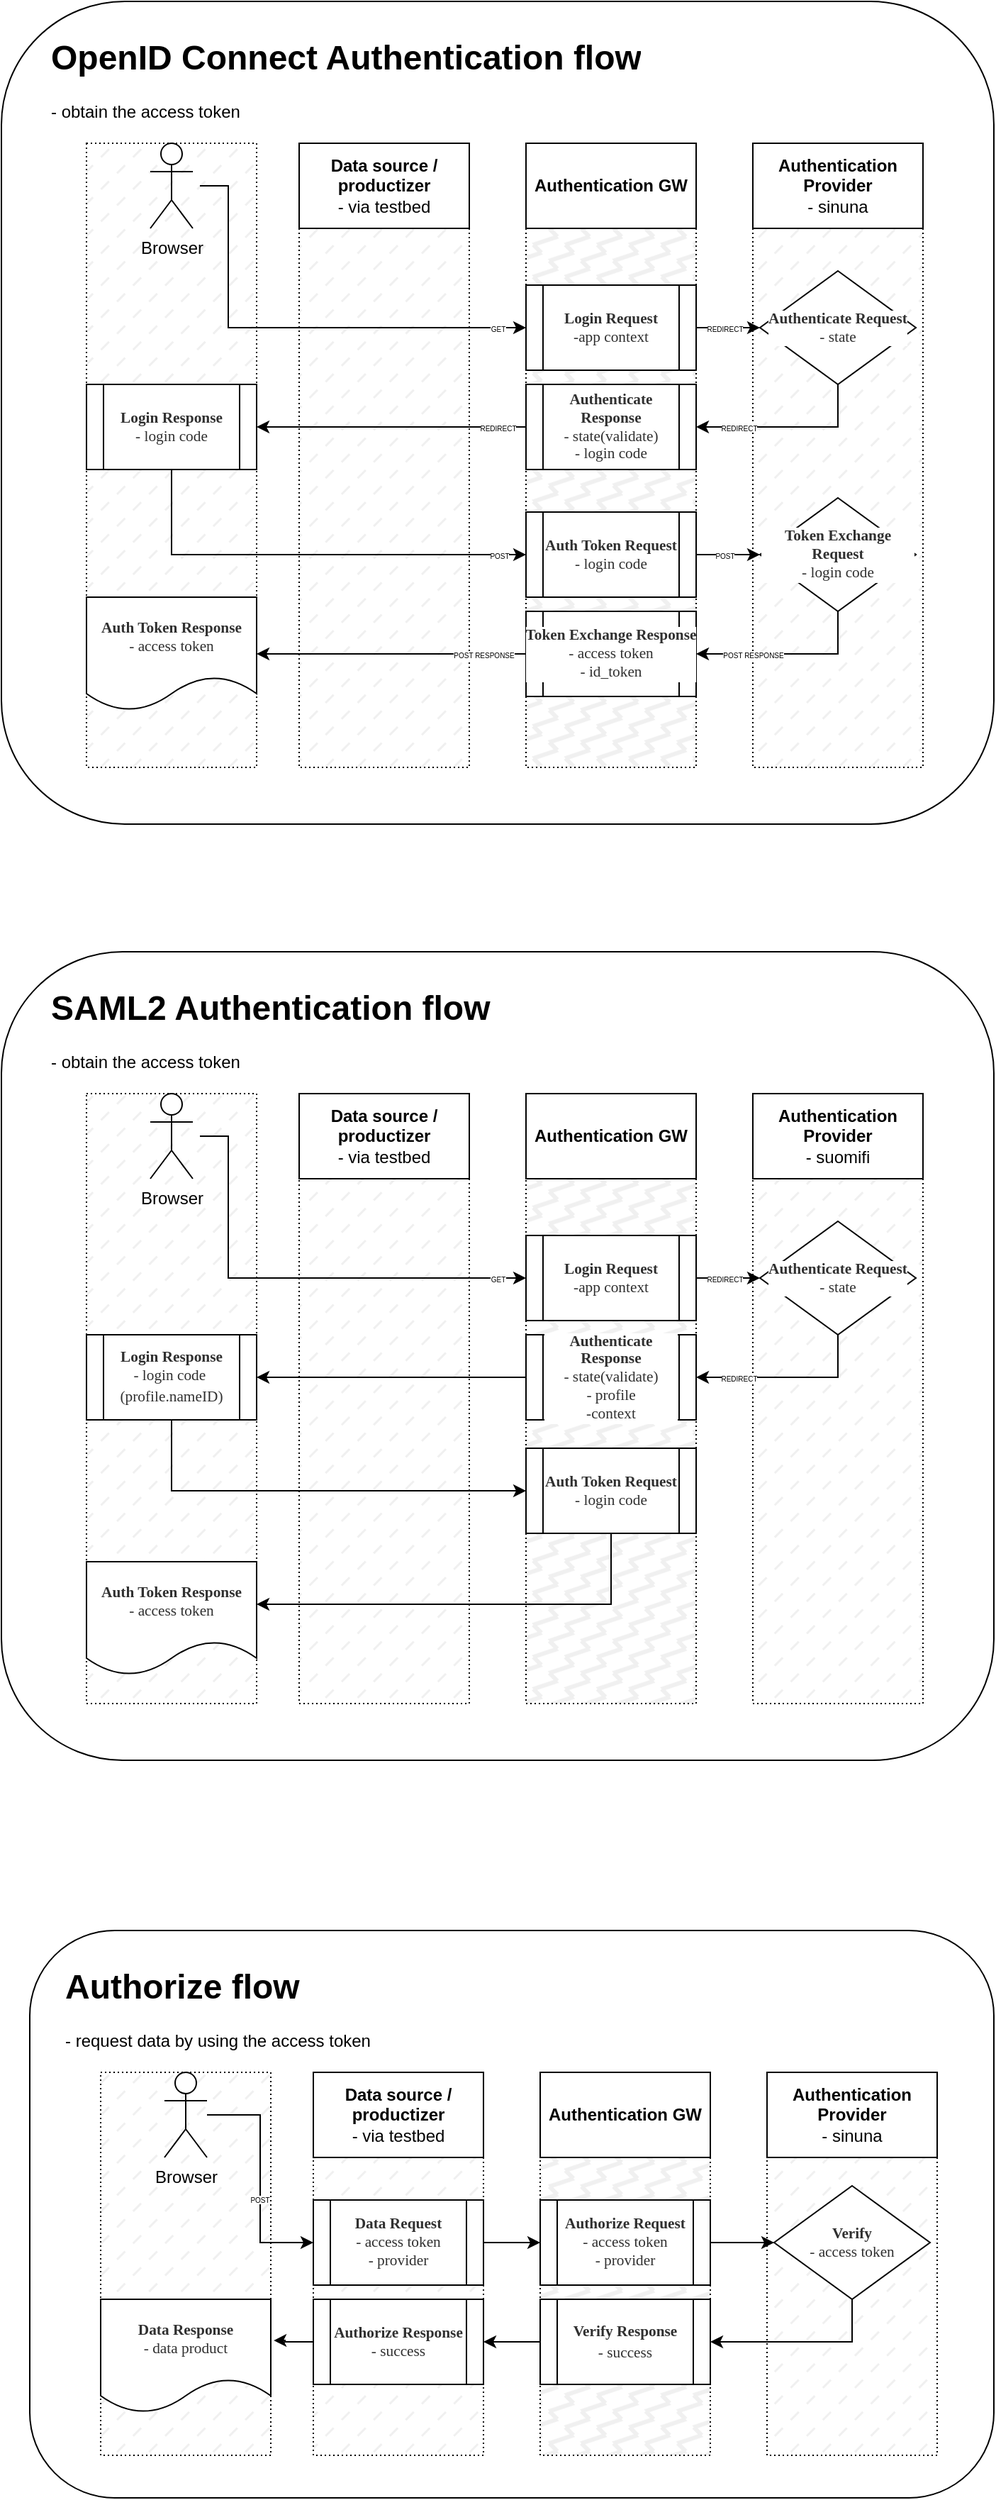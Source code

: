 <mxfile version="20.3.0" type="device"><diagram id="6r0nGlNl4cdeKzcDeS_B" name="Page-1"><mxGraphModel dx="1296" dy="1206" grid="1" gridSize="10" guides="1" tooltips="1" connect="1" arrows="1" fold="1" page="1" pageScale="1" pageWidth="850" pageHeight="1100" math="0" shadow="0"><root><mxCell id="0"/><mxCell id="1" parent="0"/><mxCell id="x8h_ygby22jTJAW10OT5-73" value="" style="rounded=1;whiteSpace=wrap;html=1;fillStyle=solid;strokeWidth=1;fillColor=#FFFFFF;" parent="1" vertex="1"><mxGeometry x="70" y="1380" width="680" height="400" as="geometry"/></mxCell><mxCell id="x8h_ygby22jTJAW10OT5-72" value="" style="rounded=1;whiteSpace=wrap;html=1;fillStyle=solid;strokeWidth=1;fillColor=#FFFFFF;" parent="1" vertex="1"><mxGeometry x="50" y="20" width="700" height="580" as="geometry"/></mxCell><mxCell id="x8h_ygby22jTJAW10OT5-33" value="" style="rounded=0;whiteSpace=wrap;html=1;fillColor=#F0F0F0;dashed=1;strokeWidth=1;dashPattern=1 2;fillStyle=dashed;" parent="1" vertex="1"><mxGeometry x="110" y="120" width="120" height="440" as="geometry"/></mxCell><mxCell id="x8h_ygby22jTJAW10OT5-30" value="" style="rounded=0;whiteSpace=wrap;html=1;fillColor=#F0F0F0;dashed=1;strokeWidth=1;dashPattern=1 2;fillStyle=dashed;" parent="1" vertex="1"><mxGeometry x="260" y="120" width="120" height="440" as="geometry"/></mxCell><mxCell id="x8h_ygby22jTJAW10OT5-31" value="" style="rounded=0;whiteSpace=wrap;html=1;fillColor=#F0F0F0;dashed=1;strokeWidth=1;dashPattern=1 2;fillStyle=zigzag-line;" parent="1" vertex="1"><mxGeometry x="420" y="120" width="120" height="440" as="geometry"/></mxCell><mxCell id="x8h_ygby22jTJAW10OT5-32" value="" style="rounded=0;whiteSpace=wrap;html=1;fillColor=#F0F0F0;dashed=1;strokeWidth=1;dashPattern=1 2;fillStyle=dashed;" parent="1" vertex="1"><mxGeometry x="580" y="120" width="120" height="440" as="geometry"/></mxCell><mxCell id="x8h_ygby22jTJAW10OT5-14" style="edgeStyle=orthogonalEdgeStyle;rounded=0;orthogonalLoop=1;jettySize=auto;html=1;entryX=0;entryY=0.5;entryDx=0;entryDy=0;" parent="1" target="x8h_ygby22jTJAW10OT5-6" edge="1"><mxGeometry relative="1" as="geometry"><mxPoint x="190" y="150" as="sourcePoint"/><Array as="points"><mxPoint x="210" y="150"/><mxPoint x="210" y="250"/></Array></mxGeometry></mxCell><mxCell id="ceesQ_jnTvSEdEqdkGkE-1" value="&lt;font style=&quot;font-size: 5px;&quot;&gt;GET&lt;/font&gt;" style="edgeLabel;html=1;align=center;verticalAlign=middle;resizable=0;points=[];fontSize=5;" parent="x8h_ygby22jTJAW10OT5-14" vertex="1" connectable="0"><mxGeometry x="0.278" y="1" relative="1" as="geometry"><mxPoint x="99" y="1" as="offset"/></mxGeometry></mxCell><mxCell id="x8h_ygby22jTJAW10OT5-1" value="Browser" style="shape=umlActor;verticalLabelPosition=bottom;verticalAlign=top;html=1;outlineConnect=0;" parent="1" vertex="1"><mxGeometry x="155" y="120" width="30" height="60" as="geometry"/></mxCell><mxCell id="x8h_ygby22jTJAW10OT5-2" value="&lt;b&gt;Data source / productizer&lt;/b&gt;&lt;br&gt;- via testbed" style="rounded=0;whiteSpace=wrap;html=1;" parent="1" vertex="1"><mxGeometry x="260" y="120" width="120" height="60" as="geometry"/></mxCell><mxCell id="x8h_ygby22jTJAW10OT5-4" value="&lt;b&gt;Authentication GW&lt;/b&gt;" style="rounded=0;whiteSpace=wrap;html=1;" parent="1" vertex="1"><mxGeometry x="420" y="120" width="120" height="60" as="geometry"/></mxCell><mxCell id="x8h_ygby22jTJAW10OT5-5" value="&lt;b&gt;Authentication Provider&lt;/b&gt;&lt;br&gt;- sinuna" style="rounded=0;whiteSpace=wrap;html=1;" parent="1" vertex="1"><mxGeometry x="580" y="120" width="120" height="60" as="geometry"/></mxCell><mxCell id="x8h_ygby22jTJAW10OT5-15" style="edgeStyle=orthogonalEdgeStyle;rounded=0;orthogonalLoop=1;jettySize=auto;html=1;entryX=0;entryY=0.5;entryDx=0;entryDy=0;" parent="1" source="x8h_ygby22jTJAW10OT5-6" target="x8h_ygby22jTJAW10OT5-7" edge="1"><mxGeometry relative="1" as="geometry"/></mxCell><mxCell id="ceesQ_jnTvSEdEqdkGkE-2" value="REDIRECT" style="edgeLabel;html=1;align=center;verticalAlign=middle;resizable=0;points=[];fontSize=5;" parent="x8h_ygby22jTJAW10OT5-15" vertex="1" connectable="0"><mxGeometry x="-0.254" y="-1" relative="1" as="geometry"><mxPoint x="3" y="-1" as="offset"/></mxGeometry></mxCell><mxCell id="x8h_ygby22jTJAW10OT5-6" value="&lt;p style=&quot;margin: 0px; padding: 0px; user-select: text; -webkit-user-drag: none; -webkit-tap-highlight-color: transparent; color: rgb(48, 48, 48); font-family: Calibri; font-size: 10.667px; background-color: rgb(255, 255, 255);&quot;&gt;&lt;strong style=&quot;margin: 0px; padding: 0px; user-select: text; -webkit-user-drag: none; -webkit-tap-highlight-color: transparent; font-size: 8pt;&quot; data-colorparams=&quot;#feffff_null_null&quot;&gt;Login Request&lt;/strong&gt;&lt;/p&gt;&lt;p style=&quot;margin: 0px; padding: 0px; user-select: text; -webkit-user-drag: none; -webkit-tap-highlight-color: transparent; color: rgb(48, 48, 48); font-family: Calibri; font-size: 10.667px; background-color: rgb(255, 255, 255);&quot;&gt;&lt;span style=&quot;margin: 0px; padding: 0px; user-select: text; -webkit-user-drag: none; -webkit-tap-highlight-color: transparent; font-size: 8pt;&quot; data-colorparams=&quot;#feffff_null_null&quot;&gt;-app context&lt;/span&gt;&lt;/p&gt;" style="shape=process;whiteSpace=wrap;html=1;backgroundOutline=1;" parent="1" vertex="1"><mxGeometry x="420" y="220" width="120" height="60" as="geometry"/></mxCell><mxCell id="x8h_ygby22jTJAW10OT5-17" style="edgeStyle=orthogonalEdgeStyle;rounded=0;orthogonalLoop=1;jettySize=auto;html=1;entryX=1;entryY=0.5;entryDx=0;entryDy=0;exitX=0.5;exitY=1;exitDx=0;exitDy=0;" parent="1" source="x8h_ygby22jTJAW10OT5-7" target="x8h_ygby22jTJAW10OT5-8" edge="1"><mxGeometry relative="1" as="geometry"><Array as="points"><mxPoint x="640" y="320"/></Array></mxGeometry></mxCell><mxCell id="ceesQ_jnTvSEdEqdkGkE-6" value="REDIRECT" style="edgeLabel;html=1;align=center;verticalAlign=middle;resizable=0;points=[];fontSize=5;" parent="x8h_ygby22jTJAW10OT5-17" vertex="1" connectable="0"><mxGeometry x="0.66" relative="1" as="geometry"><mxPoint x="8" as="offset"/></mxGeometry></mxCell><mxCell id="x8h_ygby22jTJAW10OT5-7" value="&lt;p style=&quot;margin: 0px; padding: 0px; user-select: text; -webkit-user-drag: none; -webkit-tap-highlight-color: transparent; color: rgb(48, 48, 48); font-family: Calibri; font-size: 10.667px; background-color: rgb(255, 255, 255);&quot;&gt;&lt;strong style=&quot;margin: 0px; padding: 0px; user-select: text; -webkit-user-drag: none; -webkit-tap-highlight-color: transparent; font-size: 8pt;&quot; data-colorparams=&quot;#feffff_null_null&quot;&gt;Authenticate Request&lt;/strong&gt;&lt;/p&gt;&lt;p style=&quot;margin: 0px; padding: 0px; user-select: text; -webkit-user-drag: none; -webkit-tap-highlight-color: transparent; color: rgb(48, 48, 48); font-family: Calibri; font-size: 10.667px; background-color: rgb(255, 255, 255);&quot;&gt;&lt;span style=&quot;margin: 0px; padding: 0px; user-select: text; -webkit-user-drag: none; -webkit-tap-highlight-color: transparent; font-size: 8pt;&quot; data-colorparams=&quot;#feffff_null_null&quot;&gt;- state&lt;/span&gt;&lt;/p&gt;" style="rhombus;whiteSpace=wrap;html=1;" parent="1" vertex="1"><mxGeometry x="585" y="210" width="110" height="80" as="geometry"/></mxCell><mxCell id="x8h_ygby22jTJAW10OT5-18" style="edgeStyle=orthogonalEdgeStyle;rounded=0;orthogonalLoop=1;jettySize=auto;html=1;entryX=1;entryY=0.5;entryDx=0;entryDy=0;" parent="1" source="x8h_ygby22jTJAW10OT5-8" target="x8h_ygby22jTJAW10OT5-9" edge="1"><mxGeometry relative="1" as="geometry"/></mxCell><mxCell id="ceesQ_jnTvSEdEqdkGkE-7" value="REDIRECT" style="edgeLabel;html=1;align=center;verticalAlign=middle;resizable=0;points=[];fontSize=5;" parent="x8h_ygby22jTJAW10OT5-18" vertex="1" connectable="0"><mxGeometry x="0.158" y="-1" relative="1" as="geometry"><mxPoint x="90" y="1" as="offset"/></mxGeometry></mxCell><mxCell id="x8h_ygby22jTJAW10OT5-8" value="&lt;p style=&quot;margin: 0px; padding: 0px; user-select: text; -webkit-user-drag: none; -webkit-tap-highlight-color: transparent; color: rgb(48, 48, 48); font-family: Calibri; font-size: 10.667px; background-color: rgb(255, 255, 255);&quot;&gt;&lt;strong style=&quot;margin: 0px; padding: 0px; user-select: text; -webkit-user-drag: none; -webkit-tap-highlight-color: transparent; font-size: 8pt;&quot; data-colorparams=&quot;#feffff_null_null&quot;&gt;Authenticate Response&lt;/strong&gt;&lt;/p&gt;&lt;p style=&quot;margin: 0px; padding: 0px; user-select: text; -webkit-user-drag: none; -webkit-tap-highlight-color: transparent; color: rgb(48, 48, 48); font-family: Calibri; font-size: 10.667px; background-color: rgb(255, 255, 255);&quot;&gt;&lt;span style=&quot;margin: 0px; padding: 0px; user-select: text; -webkit-user-drag: none; -webkit-tap-highlight-color: transparent; font-size: 8pt;&quot; data-colorparams=&quot;#feffff_null_null&quot;&gt;- state(validate)&lt;/span&gt;&lt;/p&gt;&lt;p style=&quot;margin: 0px; padding: 0px; user-select: text; -webkit-user-drag: none; -webkit-tap-highlight-color: transparent; color: rgb(48, 48, 48); font-family: Calibri; font-size: 10.667px; background-color: rgb(255, 255, 255);&quot;&gt;&lt;span style=&quot;margin: 0px; padding: 0px; user-select: text; -webkit-user-drag: none; -webkit-tap-highlight-color: transparent; font-size: 8pt;&quot; data-colorparams=&quot;#feffff_null_null&quot;&gt;- login code&lt;/span&gt;&lt;/p&gt;" style="shape=process;whiteSpace=wrap;html=1;backgroundOutline=1;" parent="1" vertex="1"><mxGeometry x="420" y="290" width="120" height="60" as="geometry"/></mxCell><mxCell id="x8h_ygby22jTJAW10OT5-19" style="edgeStyle=orthogonalEdgeStyle;rounded=0;orthogonalLoop=1;jettySize=auto;html=1;entryX=0;entryY=0.5;entryDx=0;entryDy=0;" parent="1" source="x8h_ygby22jTJAW10OT5-9" target="x8h_ygby22jTJAW10OT5-10" edge="1"><mxGeometry relative="1" as="geometry"><Array as="points"><mxPoint x="170" y="410"/></Array></mxGeometry></mxCell><mxCell id="ceesQ_jnTvSEdEqdkGkE-8" value="POST" style="edgeLabel;html=1;align=center;verticalAlign=middle;resizable=0;points=[];fontSize=5;" parent="x8h_ygby22jTJAW10OT5-19" vertex="1" connectable="0"><mxGeometry x="0.261" y="-1" relative="1" as="geometry"><mxPoint x="95" y="-1" as="offset"/></mxGeometry></mxCell><mxCell id="x8h_ygby22jTJAW10OT5-9" value="&lt;p style=&quot;margin: 0px; padding: 0px; user-select: text; -webkit-user-drag: none; -webkit-tap-highlight-color: transparent; color: rgb(48, 48, 48); font-family: Calibri; font-size: 10.667px; background-color: rgb(255, 255, 255);&quot;&gt;&lt;strong style=&quot;margin: 0px; padding: 0px; user-select: text; -webkit-user-drag: none; -webkit-tap-highlight-color: transparent; font-size: 8pt;&quot; data-colorparams=&quot;#feffff_null_null&quot;&gt;Login Response&lt;/strong&gt;&lt;/p&gt;&lt;p style=&quot;margin: 0px; padding: 0px; user-select: text; -webkit-user-drag: none; -webkit-tap-highlight-color: transparent; color: rgb(48, 48, 48); font-family: Calibri; font-size: 10.667px; background-color: rgb(255, 255, 255);&quot;&gt;&lt;span style=&quot;margin: 0px; padding: 0px; user-select: text; -webkit-user-drag: none; -webkit-tap-highlight-color: transparent; font-size: 8pt;&quot; data-colorparams=&quot;#feffff_null_null&quot;&gt;- login code&lt;/span&gt;&lt;/p&gt;" style="shape=process;whiteSpace=wrap;html=1;backgroundOutline=1;" parent="1" vertex="1"><mxGeometry x="110" y="290" width="120" height="60" as="geometry"/></mxCell><mxCell id="x8h_ygby22jTJAW10OT5-20" style="edgeStyle=orthogonalEdgeStyle;rounded=0;orthogonalLoop=1;jettySize=auto;html=1;entryX=0;entryY=0.5;entryDx=0;entryDy=0;" parent="1" source="x8h_ygby22jTJAW10OT5-10" target="x8h_ygby22jTJAW10OT5-11" edge="1"><mxGeometry relative="1" as="geometry"/></mxCell><mxCell id="ceesQ_jnTvSEdEqdkGkE-9" value="POST" style="edgeLabel;html=1;align=center;verticalAlign=middle;resizable=0;points=[];fontSize=5;" parent="x8h_ygby22jTJAW10OT5-20" vertex="1" connectable="0"><mxGeometry x="-0.111" relative="1" as="geometry"><mxPoint as="offset"/></mxGeometry></mxCell><mxCell id="x8h_ygby22jTJAW10OT5-10" value="&lt;p style=&quot;margin: 0px; padding: 0px; user-select: text; -webkit-user-drag: none; -webkit-tap-highlight-color: transparent; color: rgb(48, 48, 48); font-family: Calibri; font-size: 10.667px; background-color: rgb(255, 255, 255);&quot;&gt;&lt;strong style=&quot;margin: 0px; padding: 0px; user-select: text; -webkit-user-drag: none; -webkit-tap-highlight-color: transparent; font-size: 8pt;&quot; data-colorparams=&quot;#feffff_null_null&quot;&gt;Auth Token Request&lt;/strong&gt;&lt;/p&gt;&lt;p style=&quot;margin: 0px; padding: 0px; user-select: text; -webkit-user-drag: none; -webkit-tap-highlight-color: transparent; color: rgb(48, 48, 48); font-family: Calibri; font-size: 10.667px; background-color: rgb(255, 255, 255);&quot;&gt;&lt;span style=&quot;margin: 0px; padding: 0px; user-select: text; -webkit-user-drag: none; -webkit-tap-highlight-color: transparent; font-size: 8pt;&quot; data-colorparams=&quot;#feffff_null_null&quot;&gt;- login code&lt;/span&gt;&lt;/p&gt;" style="shape=process;whiteSpace=wrap;html=1;backgroundOutline=1;" parent="1" vertex="1"><mxGeometry x="420" y="380" width="120" height="60" as="geometry"/></mxCell><mxCell id="x8h_ygby22jTJAW10OT5-21" style="edgeStyle=orthogonalEdgeStyle;rounded=0;orthogonalLoop=1;jettySize=auto;html=1;entryX=1;entryY=0.5;entryDx=0;entryDy=0;" parent="1" source="x8h_ygby22jTJAW10OT5-11" target="x8h_ygby22jTJAW10OT5-12" edge="1"><mxGeometry relative="1" as="geometry"><Array as="points"><mxPoint x="640" y="480"/></Array></mxGeometry></mxCell><mxCell id="ceesQ_jnTvSEdEqdkGkE-10" value="POST RESPONSE" style="edgeLabel;html=1;align=center;verticalAlign=middle;resizable=0;points=[];fontSize=5;" parent="x8h_ygby22jTJAW10OT5-21" vertex="1" connectable="0"><mxGeometry x="0.581" relative="1" as="geometry"><mxPoint x="13" as="offset"/></mxGeometry></mxCell><mxCell id="x8h_ygby22jTJAW10OT5-11" value="&lt;p style=&quot;margin: 0px; padding: 0px; user-select: text; -webkit-user-drag: none; -webkit-tap-highlight-color: transparent; color: rgb(48, 48, 48); font-family: Calibri; font-size: 10.667px; background-color: rgb(255, 255, 255);&quot;&gt;&lt;strong style=&quot;margin: 0px; padding: 0px; user-select: text; -webkit-user-drag: none; -webkit-tap-highlight-color: transparent; font-size: 8pt;&quot; data-colorparams=&quot;#feffff_null_null&quot;&gt;Token Exchange Request&lt;/strong&gt;&lt;/p&gt;&lt;p style=&quot;margin: 0px; padding: 0px; user-select: text; -webkit-user-drag: none; -webkit-tap-highlight-color: transparent; color: rgb(48, 48, 48); font-family: Calibri; font-size: 10.667px; background-color: rgb(255, 255, 255);&quot;&gt;&lt;span style=&quot;margin: 0px; padding: 0px; user-select: text; -webkit-user-drag: none; -webkit-tap-highlight-color: transparent; font-size: 8pt;&quot; data-colorparams=&quot;#feffff_null_null&quot;&gt;- login code&lt;/span&gt;&lt;/p&gt;" style="rhombus;whiteSpace=wrap;html=1;" parent="1" vertex="1"><mxGeometry x="585" y="370" width="110" height="80" as="geometry"/></mxCell><mxCell id="x8h_ygby22jTJAW10OT5-22" style="edgeStyle=orthogonalEdgeStyle;rounded=0;orthogonalLoop=1;jettySize=auto;html=1;entryX=1;entryY=0.5;entryDx=0;entryDy=0;" parent="1" source="x8h_ygby22jTJAW10OT5-12" target="x8h_ygby22jTJAW10OT5-27" edge="1"><mxGeometry relative="1" as="geometry"><mxPoint x="210.0" y="480.0" as="targetPoint"/></mxGeometry></mxCell><mxCell id="ceesQ_jnTvSEdEqdkGkE-11" value="POST RESPONSE" style="edgeLabel;html=1;align=center;verticalAlign=middle;resizable=0;points=[];fontSize=5;" parent="x8h_ygby22jTJAW10OT5-22" vertex="1" connectable="0"><mxGeometry x="-0.274" y="1" relative="1" as="geometry"><mxPoint x="39" y="-1" as="offset"/></mxGeometry></mxCell><mxCell id="x8h_ygby22jTJAW10OT5-12" value="&lt;p style=&quot;margin: 0px; padding: 0px; user-select: text; -webkit-user-drag: none; -webkit-tap-highlight-color: transparent; color: rgb(48, 48, 48); font-family: Calibri; font-size: 10.667px; background-color: rgb(255, 255, 255);&quot;&gt;&lt;strong style=&quot;margin: 0px; padding: 0px; user-select: text; -webkit-user-drag: none; -webkit-tap-highlight-color: transparent; font-size: 8pt;&quot; data-colorparams=&quot;#feffff_null_null&quot;&gt;Token&amp;nbsp;&lt;strong style=&quot;margin: 0px; padding: 0px; user-select: text; -webkit-user-drag: none; -webkit-tap-highlight-color: transparent; font-size: 8pt;&quot; data-colorparams=&quot;#feffff_null_null&quot;&gt;Exchange&lt;/strong&gt;&amp;nbsp;Response&lt;/strong&gt;&lt;/p&gt;&lt;p style=&quot;margin: 0px; padding: 0px; user-select: text; -webkit-user-drag: none; -webkit-tap-highlight-color: transparent; color: rgb(48, 48, 48); font-family: Calibri; font-size: 10.667px; background-color: rgb(255, 255, 255);&quot;&gt;&lt;span style=&quot;margin: 0px; padding: 0px; user-select: text; -webkit-user-drag: none; -webkit-tap-highlight-color: transparent; font-size: 8pt;&quot; data-colorparams=&quot;#feffff_null_null&quot;&gt;- access token&lt;/span&gt;&lt;/p&gt;&lt;p style=&quot;margin: 0px; padding: 0px; user-select: text; -webkit-user-drag: none; -webkit-tap-highlight-color: transparent; color: rgb(48, 48, 48); font-family: Calibri; font-size: 10.667px; background-color: rgb(255, 255, 255);&quot;&gt;&lt;span style=&quot;margin: 0px; padding: 0px; user-select: text; -webkit-user-drag: none; -webkit-tap-highlight-color: transparent; font-size: 8pt;&quot; data-colorparams=&quot;#feffff_null_null&quot;&gt;- id_token&lt;/span&gt;&lt;/p&gt;" style="shape=process;whiteSpace=wrap;html=1;backgroundOutline=1;" parent="1" vertex="1"><mxGeometry x="420" y="450" width="120" height="60" as="geometry"/></mxCell><mxCell id="x8h_ygby22jTJAW10OT5-27" value="&lt;p style=&quot;margin: 0px; padding: 0px; user-select: text; -webkit-user-drag: none; -webkit-tap-highlight-color: transparent; color: rgb(48, 48, 48); font-family: Calibri; font-size: 10.667px; background-color: rgb(255, 255, 255);&quot;&gt;&lt;strong style=&quot;margin: 0px; padding: 0px; user-select: text; -webkit-user-drag: none; -webkit-tap-highlight-color: transparent; font-size: 8pt;&quot; data-colorparams=&quot;#feffff_null_null&quot;&gt;Auth Token Response&lt;/strong&gt;&lt;/p&gt;&lt;p style=&quot;margin: 0px; padding: 0px; user-select: text; -webkit-user-drag: none; -webkit-tap-highlight-color: transparent; color: rgb(48, 48, 48); font-family: Calibri; font-size: 10.667px; background-color: rgb(255, 255, 255);&quot;&gt;&lt;span style=&quot;margin: 0px; padding: 0px; user-select: text; -webkit-user-drag: none; -webkit-tap-highlight-color: transparent; font-size: 8pt;&quot; data-colorparams=&quot;#feffff_null_null&quot;&gt;- access token&lt;/span&gt;&lt;/p&gt;" style="shape=document;whiteSpace=wrap;html=1;boundedLbl=1;" parent="1" vertex="1"><mxGeometry x="110" y="440" width="120" height="80" as="geometry"/></mxCell><mxCell id="x8h_ygby22jTJAW10OT5-28" value="&lt;h1&gt;OpenID Connect Authentication flow&lt;/h1&gt;&lt;p&gt;- obtain the access token&lt;/p&gt;" style="text;html=1;strokeColor=none;fillColor=none;spacing=5;spacingTop=-20;whiteSpace=wrap;overflow=hidden;rounded=0;" parent="1" vertex="1"><mxGeometry x="80" y="40" width="430" height="70" as="geometry"/></mxCell><mxCell id="x8h_ygby22jTJAW10OT5-29" value="&lt;h1&gt;Authorize flow&lt;/h1&gt;&lt;p&gt;- request data by using the access token&lt;/p&gt;" style="text;html=1;strokeColor=none;fillColor=none;spacing=5;spacingTop=-20;whiteSpace=wrap;overflow=hidden;rounded=0;" parent="1" vertex="1"><mxGeometry x="90" y="1400" width="240" height="70" as="geometry"/></mxCell><mxCell id="x8h_ygby22jTJAW10OT5-34" value="" style="rounded=0;whiteSpace=wrap;html=1;fillColor=#F0F0F0;dashed=1;strokeWidth=1;dashPattern=1 2;fillStyle=dashed;" parent="1" vertex="1"><mxGeometry x="120" y="1480" width="120" height="270" as="geometry"/></mxCell><mxCell id="x8h_ygby22jTJAW10OT5-35" value="" style="rounded=0;whiteSpace=wrap;html=1;fillColor=#F0F0F0;dashed=1;strokeWidth=1;dashPattern=1 2;fillStyle=dashed;" parent="1" vertex="1"><mxGeometry x="270" y="1480" width="120" height="270" as="geometry"/></mxCell><mxCell id="x8h_ygby22jTJAW10OT5-36" value="" style="rounded=0;whiteSpace=wrap;html=1;fillColor=#F0F0F0;dashed=1;strokeWidth=1;dashPattern=1 2;fillStyle=zigzag-line;" parent="1" vertex="1"><mxGeometry x="430" y="1480" width="120" height="270" as="geometry"/></mxCell><mxCell id="x8h_ygby22jTJAW10OT5-37" value="" style="rounded=0;whiteSpace=wrap;html=1;fillColor=#F0F0F0;dashed=1;strokeWidth=1;dashPattern=1 2;fillStyle=dashed;" parent="1" vertex="1"><mxGeometry x="590" y="1480" width="120" height="270" as="geometry"/></mxCell><mxCell id="x8h_ygby22jTJAW10OT5-65" style="edgeStyle=orthogonalEdgeStyle;rounded=0;orthogonalLoop=1;jettySize=auto;html=1;entryX=0;entryY=0.5;entryDx=0;entryDy=0;" parent="1" source="x8h_ygby22jTJAW10OT5-39" target="x8h_ygby22jTJAW10OT5-60" edge="1"><mxGeometry relative="1" as="geometry"/></mxCell><mxCell id="ceesQ_jnTvSEdEqdkGkE-12" value="POST" style="edgeLabel;html=1;align=center;verticalAlign=middle;resizable=0;points=[];fontSize=5;" parent="x8h_ygby22jTJAW10OT5-65" vertex="1" connectable="0"><mxGeometry x="0.172" y="-1" relative="1" as="geometry"><mxPoint as="offset"/></mxGeometry></mxCell><mxCell id="x8h_ygby22jTJAW10OT5-39" value="Browser" style="shape=umlActor;verticalLabelPosition=bottom;verticalAlign=top;html=1;outlineConnect=0;" parent="1" vertex="1"><mxGeometry x="165" y="1480" width="30" height="60" as="geometry"/></mxCell><mxCell id="x8h_ygby22jTJAW10OT5-40" value="&lt;b&gt;Data source / productizer&lt;/b&gt;&lt;br&gt;- via testbed" style="rounded=0;whiteSpace=wrap;html=1;" parent="1" vertex="1"><mxGeometry x="270" y="1480" width="120" height="60" as="geometry"/></mxCell><mxCell id="x8h_ygby22jTJAW10OT5-41" value="&lt;b&gt;Authentication GW&lt;/b&gt;" style="rounded=0;whiteSpace=wrap;html=1;" parent="1" vertex="1"><mxGeometry x="430" y="1480" width="120" height="60" as="geometry"/></mxCell><mxCell id="x8h_ygby22jTJAW10OT5-42" value="&lt;b&gt;Authentication Provider&lt;/b&gt;&lt;br&gt;- sinuna" style="rounded=0;whiteSpace=wrap;html=1;" parent="1" vertex="1"><mxGeometry x="590" y="1480" width="120" height="60" as="geometry"/></mxCell><mxCell id="x8h_ygby22jTJAW10OT5-67" style="edgeStyle=orthogonalEdgeStyle;rounded=0;orthogonalLoop=1;jettySize=auto;html=1;entryX=0;entryY=0.5;entryDx=0;entryDy=0;" parent="1" source="x8h_ygby22jTJAW10OT5-59" target="x8h_ygby22jTJAW10OT5-62" edge="1"><mxGeometry relative="1" as="geometry"/></mxCell><mxCell id="x8h_ygby22jTJAW10OT5-59" value="&lt;p style=&quot;margin: 0px ; padding: 0px ; color: rgb(48 , 48 , 48) ; font-family: &amp;#34;calibri&amp;#34; ; font-size: 10.667px ; background-color: rgb(255 , 255 , 255)&quot;&gt;&lt;strong style=&quot;margin: 0px ; padding: 0px ; font-size: 8pt&quot;&gt;Authorize Request&lt;/strong&gt;&lt;/p&gt;&lt;p style=&quot;margin: 0px ; padding: 0px ; color: rgb(48 , 48 , 48) ; font-family: &amp;#34;calibri&amp;#34; ; font-size: 10.667px ; background-color: rgb(255 , 255 , 255)&quot;&gt;&lt;span style=&quot;margin: 0px ; padding: 0px ; font-size: 8pt&quot;&gt;- access token&lt;/span&gt;&lt;/p&gt;&lt;p style=&quot;margin: 0px ; padding: 0px ; color: rgb(48 , 48 , 48) ; font-family: &amp;#34;calibri&amp;#34; ; font-size: 10.667px ; background-color: rgb(255 , 255 , 255)&quot;&gt;&lt;span style=&quot;margin: 0px ; padding: 0px ; font-size: 8pt&quot;&gt;&lt;span style=&quot;font-size: 10.667px&quot;&gt;- provider&lt;/span&gt;&lt;br&gt;&lt;/span&gt;&lt;/p&gt;" style="shape=process;whiteSpace=wrap;html=1;backgroundOutline=1;" parent="1" vertex="1"><mxGeometry x="430" y="1570" width="120" height="60" as="geometry"/></mxCell><mxCell id="x8h_ygby22jTJAW10OT5-66" style="edgeStyle=orthogonalEdgeStyle;rounded=0;orthogonalLoop=1;jettySize=auto;html=1;entryX=0;entryY=0.5;entryDx=0;entryDy=0;" parent="1" source="x8h_ygby22jTJAW10OT5-60" target="x8h_ygby22jTJAW10OT5-59" edge="1"><mxGeometry relative="1" as="geometry"/></mxCell><mxCell id="x8h_ygby22jTJAW10OT5-60" value="&lt;p style=&quot;margin: 0px ; padding: 0px ; color: rgb(48 , 48 , 48) ; font-family: &amp;#34;calibri&amp;#34; ; font-size: 10.667px ; background-color: rgb(255 , 255 , 255)&quot;&gt;&lt;strong style=&quot;margin: 0px ; padding: 0px ; font-size: 8pt&quot;&gt;Data Request&lt;/strong&gt;&lt;/p&gt;&lt;p style=&quot;margin: 0px ; padding: 0px ; color: rgb(48 , 48 , 48) ; font-family: &amp;#34;calibri&amp;#34; ; font-size: 10.667px ; background-color: rgb(255 , 255 , 255)&quot;&gt;&lt;span style=&quot;margin: 0px ; padding: 0px ; font-size: 8pt&quot;&gt;- access token&lt;/span&gt;&lt;/p&gt;&lt;p style=&quot;margin: 0px ; padding: 0px ; color: rgb(48 , 48 , 48) ; font-family: &amp;#34;calibri&amp;#34; ; font-size: 10.667px ; background-color: rgb(255 , 255 , 255)&quot;&gt;&lt;span style=&quot;margin: 0px ; padding: 0px ; font-size: 8pt&quot;&gt;- provider&lt;/span&gt;&lt;/p&gt;" style="shape=process;whiteSpace=wrap;html=1;backgroundOutline=1;" parent="1" vertex="1"><mxGeometry x="270" y="1570" width="120" height="60" as="geometry"/></mxCell><mxCell id="x8h_ygby22jTJAW10OT5-68" style="edgeStyle=orthogonalEdgeStyle;rounded=0;orthogonalLoop=1;jettySize=auto;html=1;entryX=1;entryY=0.5;entryDx=0;entryDy=0;" parent="1" source="x8h_ygby22jTJAW10OT5-62" target="x8h_ygby22jTJAW10OT5-63" edge="1"><mxGeometry relative="1" as="geometry"><Array as="points"><mxPoint x="650" y="1670"/></Array></mxGeometry></mxCell><mxCell id="x8h_ygby22jTJAW10OT5-62" value="&lt;p style=&quot;margin: 0px; padding: 0px; user-select: text; -webkit-user-drag: none; -webkit-tap-highlight-color: transparent; color: rgb(48, 48, 48); font-family: Calibri; font-size: 10.667px; background-color: rgb(255, 255, 255);&quot;&gt;&lt;strong style=&quot;margin: 0px; padding: 0px; user-select: text; -webkit-user-drag: none; -webkit-tap-highlight-color: transparent; font-size: 8pt;&quot; data-colorparams=&quot;#feffff_null_null&quot;&gt;Verify&lt;/strong&gt;&lt;/p&gt;&lt;p style=&quot;margin: 0px; padding: 0px; user-select: text; -webkit-user-drag: none; -webkit-tap-highlight-color: transparent; color: rgb(48, 48, 48); font-family: Calibri; font-size: 10.667px; background-color: rgb(255, 255, 255);&quot;&gt;&lt;span style=&quot;font-size: 10.667px;&quot;&gt;- access token&lt;/span&gt;&lt;br&gt;&lt;/p&gt;" style="rhombus;whiteSpace=wrap;html=1;" parent="1" vertex="1"><mxGeometry x="595" y="1560" width="110" height="80" as="geometry"/></mxCell><mxCell id="x8h_ygby22jTJAW10OT5-69" style="edgeStyle=orthogonalEdgeStyle;rounded=0;orthogonalLoop=1;jettySize=auto;html=1;entryX=1;entryY=0.5;entryDx=0;entryDy=0;" parent="1" source="x8h_ygby22jTJAW10OT5-63" target="x8h_ygby22jTJAW10OT5-64" edge="1"><mxGeometry relative="1" as="geometry"/></mxCell><mxCell id="x8h_ygby22jTJAW10OT5-63" value="&lt;p style=&quot;margin: 0px; padding: 0px; user-select: text; -webkit-user-drag: none; -webkit-tap-highlight-color: transparent; color: rgb(48, 48, 48); font-family: Calibri; font-size: 10.667px; background-color: rgb(255, 255, 255);&quot;&gt;&lt;strong style=&quot;margin: 0px; padding: 0px; user-select: text; -webkit-user-drag: none; -webkit-tap-highlight-color: transparent; font-size: 8pt;&quot; data-colorparams=&quot;#feffff_null_null&quot;&gt;Verify Response&lt;/strong&gt;&lt;/p&gt;&lt;p style=&quot;margin: 0px; padding: 0px; user-select: text; -webkit-user-drag: none; -webkit-tap-highlight-color: transparent; color: rgb(48, 48, 48); font-family: Calibri; background-color: rgb(255, 255, 255);&quot;&gt;&lt;span style=&quot;font-size: 10.667px;&quot;&gt;- success&lt;/span&gt;&lt;/p&gt;" style="shape=process;whiteSpace=wrap;html=1;backgroundOutline=1;" parent="1" vertex="1"><mxGeometry x="430" y="1640" width="120" height="60" as="geometry"/></mxCell><mxCell id="x8h_ygby22jTJAW10OT5-71" style="edgeStyle=orthogonalEdgeStyle;rounded=0;orthogonalLoop=1;jettySize=auto;html=1;entryX=1.017;entryY=0.363;entryDx=0;entryDy=0;entryPerimeter=0;" parent="1" source="x8h_ygby22jTJAW10OT5-64" target="x8h_ygby22jTJAW10OT5-70" edge="1"><mxGeometry relative="1" as="geometry"/></mxCell><mxCell id="x8h_ygby22jTJAW10OT5-64" value="&lt;p style=&quot;margin: 0px; padding: 0px; user-select: text; -webkit-user-drag: none; -webkit-tap-highlight-color: transparent; color: rgb(48, 48, 48); font-family: Calibri; font-size: 10.667px; background-color: rgb(255, 255, 255);&quot;&gt;&lt;strong style=&quot;margin: 0px; padding: 0px; user-select: text; -webkit-user-drag: none; -webkit-tap-highlight-color: transparent; font-size: 8pt;&quot; data-colorparams=&quot;#feffff_null_null&quot;&gt;Authorize Response&lt;/strong&gt;&lt;/p&gt;&lt;p style=&quot;margin: 0px; padding: 0px; user-select: text; -webkit-user-drag: none; -webkit-tap-highlight-color: transparent; color: rgb(48, 48, 48); font-family: Calibri; font-size: 10.667px; background-color: rgb(255, 255, 255);&quot;&gt;&lt;span style=&quot;margin: 0px; padding: 0px; user-select: text; -webkit-user-drag: none; -webkit-tap-highlight-color: transparent; font-size: 8pt;&quot; data-colorparams=&quot;#feffff_null_null&quot;&gt;- success&lt;/span&gt;&lt;/p&gt;" style="shape=process;whiteSpace=wrap;html=1;backgroundOutline=1;" parent="1" vertex="1"><mxGeometry x="270" y="1640" width="120" height="60" as="geometry"/></mxCell><mxCell id="x8h_ygby22jTJAW10OT5-70" value="&lt;p style=&quot;margin: 0px; padding: 0px; user-select: text; -webkit-user-drag: none; -webkit-tap-highlight-color: transparent; color: rgb(48, 48, 48); font-family: Calibri; font-size: 10.667px; background-color: rgb(255, 255, 255);&quot;&gt;&lt;strong style=&quot;margin: 0px; padding: 0px; user-select: text; -webkit-user-drag: none; -webkit-tap-highlight-color: transparent; font-size: 8pt;&quot; data-colorparams=&quot;#feffff_null_null&quot;&gt;Data Response&lt;/strong&gt;&lt;/p&gt;&lt;p style=&quot;margin: 0px; padding: 0px; user-select: text; -webkit-user-drag: none; -webkit-tap-highlight-color: transparent; color: rgb(48, 48, 48); font-family: Calibri; font-size: 10.667px; background-color: rgb(255, 255, 255);&quot;&gt;&lt;span style=&quot;margin: 0px; padding: 0px; user-select: text; -webkit-user-drag: none; -webkit-tap-highlight-color: transparent; font-size: 8pt;&quot; data-colorparams=&quot;#feffff_null_null&quot;&gt;- data product&lt;/span&gt;&lt;/p&gt;" style="shape=document;whiteSpace=wrap;html=1;boundedLbl=1;" parent="1" vertex="1"><mxGeometry x="120" y="1640" width="120" height="80" as="geometry"/></mxCell><mxCell id="83CFPmFeYMWnqIZIhoiO-35" value="" style="rounded=1;whiteSpace=wrap;html=1;fillStyle=solid;strokeWidth=1;fillColor=#FFFFFF;" parent="1" vertex="1"><mxGeometry x="50" y="690" width="700" height="570" as="geometry"/></mxCell><mxCell id="83CFPmFeYMWnqIZIhoiO-36" value="" style="rounded=0;whiteSpace=wrap;html=1;fillColor=#F0F0F0;dashed=1;strokeWidth=1;dashPattern=1 2;fillStyle=dashed;" parent="1" vertex="1"><mxGeometry x="110" y="790" width="120" height="430" as="geometry"/></mxCell><mxCell id="83CFPmFeYMWnqIZIhoiO-37" value="" style="rounded=0;whiteSpace=wrap;html=1;fillColor=#F0F0F0;dashed=1;strokeWidth=1;dashPattern=1 2;fillStyle=dashed;" parent="1" vertex="1"><mxGeometry x="260" y="790" width="120" height="430" as="geometry"/></mxCell><mxCell id="83CFPmFeYMWnqIZIhoiO-38" value="" style="rounded=0;whiteSpace=wrap;html=1;fillColor=#F0F0F0;dashed=1;strokeWidth=1;dashPattern=1 2;fillStyle=zigzag-line;" parent="1" vertex="1"><mxGeometry x="420" y="790" width="120" height="430" as="geometry"/></mxCell><mxCell id="83CFPmFeYMWnqIZIhoiO-39" value="" style="rounded=0;whiteSpace=wrap;html=1;fillColor=#F0F0F0;dashed=1;strokeWidth=1;dashPattern=1 2;fillStyle=dashed;" parent="1" vertex="1"><mxGeometry x="580" y="790" width="120" height="430" as="geometry"/></mxCell><mxCell id="83CFPmFeYMWnqIZIhoiO-40" style="edgeStyle=orthogonalEdgeStyle;rounded=0;orthogonalLoop=1;jettySize=auto;html=1;entryX=0;entryY=0.5;entryDx=0;entryDy=0;" parent="1" target="83CFPmFeYMWnqIZIhoiO-48" edge="1"><mxGeometry relative="1" as="geometry"><mxPoint x="190" y="820" as="sourcePoint"/><Array as="points"><mxPoint x="210" y="820"/><mxPoint x="210" y="920"/></Array></mxGeometry></mxCell><mxCell id="83CFPmFeYMWnqIZIhoiO-41" value="&lt;font style=&quot;font-size: 5px;&quot;&gt;GET&lt;/font&gt;" style="edgeLabel;html=1;align=center;verticalAlign=middle;resizable=0;points=[];fontSize=5;" parent="83CFPmFeYMWnqIZIhoiO-40" vertex="1" connectable="0"><mxGeometry x="0.278" y="1" relative="1" as="geometry"><mxPoint x="99" y="1" as="offset"/></mxGeometry></mxCell><mxCell id="83CFPmFeYMWnqIZIhoiO-42" value="Browser" style="shape=umlActor;verticalLabelPosition=bottom;verticalAlign=top;html=1;outlineConnect=0;" parent="1" vertex="1"><mxGeometry x="155" y="790" width="30" height="60" as="geometry"/></mxCell><mxCell id="83CFPmFeYMWnqIZIhoiO-43" value="&lt;b&gt;Data source / productizer&lt;/b&gt;&lt;br&gt;- via testbed" style="rounded=0;whiteSpace=wrap;html=1;" parent="1" vertex="1"><mxGeometry x="260" y="790" width="120" height="60" as="geometry"/></mxCell><mxCell id="83CFPmFeYMWnqIZIhoiO-44" value="&lt;b&gt;Authentication GW&lt;/b&gt;" style="rounded=0;whiteSpace=wrap;html=1;" parent="1" vertex="1"><mxGeometry x="420" y="790" width="120" height="60" as="geometry"/></mxCell><mxCell id="83CFPmFeYMWnqIZIhoiO-45" value="&lt;b&gt;Authentication Provider&lt;/b&gt;&lt;br&gt;- suomifi" style="rounded=0;whiteSpace=wrap;html=1;" parent="1" vertex="1"><mxGeometry x="580" y="790" width="120" height="60" as="geometry"/></mxCell><mxCell id="83CFPmFeYMWnqIZIhoiO-46" style="edgeStyle=orthogonalEdgeStyle;rounded=0;orthogonalLoop=1;jettySize=auto;html=1;entryX=0;entryY=0.5;entryDx=0;entryDy=0;" parent="1" source="83CFPmFeYMWnqIZIhoiO-48" target="83CFPmFeYMWnqIZIhoiO-51" edge="1"><mxGeometry relative="1" as="geometry"/></mxCell><mxCell id="83CFPmFeYMWnqIZIhoiO-47" value="REDIRECT" style="edgeLabel;html=1;align=center;verticalAlign=middle;resizable=0;points=[];fontSize=5;" parent="83CFPmFeYMWnqIZIhoiO-46" vertex="1" connectable="0"><mxGeometry x="-0.254" y="-1" relative="1" as="geometry"><mxPoint x="3" y="-1" as="offset"/></mxGeometry></mxCell><mxCell id="83CFPmFeYMWnqIZIhoiO-48" value="&lt;p style=&quot;margin: 0px; padding: 0px; user-select: text; -webkit-user-drag: none; -webkit-tap-highlight-color: transparent; color: rgb(48, 48, 48); font-family: Calibri; font-size: 10.667px; background-color: rgb(255, 255, 255);&quot;&gt;&lt;strong style=&quot;margin: 0px; padding: 0px; user-select: text; -webkit-user-drag: none; -webkit-tap-highlight-color: transparent; font-size: 8pt;&quot; data-colorparams=&quot;#feffff_null_null&quot;&gt;Login Request&lt;/strong&gt;&lt;/p&gt;&lt;p style=&quot;margin: 0px; padding: 0px; user-select: text; -webkit-user-drag: none; -webkit-tap-highlight-color: transparent; color: rgb(48, 48, 48); font-family: Calibri; font-size: 10.667px; background-color: rgb(255, 255, 255);&quot;&gt;&lt;span style=&quot;margin: 0px; padding: 0px; user-select: text; -webkit-user-drag: none; -webkit-tap-highlight-color: transparent; font-size: 8pt;&quot; data-colorparams=&quot;#feffff_null_null&quot;&gt;-app context&lt;/span&gt;&lt;/p&gt;" style="shape=process;whiteSpace=wrap;html=1;backgroundOutline=1;" parent="1" vertex="1"><mxGeometry x="420" y="890" width="120" height="60" as="geometry"/></mxCell><mxCell id="83CFPmFeYMWnqIZIhoiO-49" style="edgeStyle=orthogonalEdgeStyle;rounded=0;orthogonalLoop=1;jettySize=auto;html=1;entryX=1;entryY=0.5;entryDx=0;entryDy=0;exitX=0.5;exitY=1;exitDx=0;exitDy=0;" parent="1" source="83CFPmFeYMWnqIZIhoiO-51" target="83CFPmFeYMWnqIZIhoiO-54" edge="1"><mxGeometry relative="1" as="geometry"><Array as="points"><mxPoint x="640" y="990"/></Array></mxGeometry></mxCell><mxCell id="83CFPmFeYMWnqIZIhoiO-50" value="REDIRECT" style="edgeLabel;html=1;align=center;verticalAlign=middle;resizable=0;points=[];fontSize=5;" parent="83CFPmFeYMWnqIZIhoiO-49" vertex="1" connectable="0"><mxGeometry x="0.66" relative="1" as="geometry"><mxPoint x="8" as="offset"/></mxGeometry></mxCell><mxCell id="83CFPmFeYMWnqIZIhoiO-51" value="&lt;p style=&quot;margin: 0px; padding: 0px; user-select: text; -webkit-user-drag: none; -webkit-tap-highlight-color: transparent; color: rgb(48, 48, 48); font-family: Calibri; font-size: 10.667px; background-color: rgb(255, 255, 255);&quot;&gt;&lt;strong style=&quot;margin: 0px; padding: 0px; user-select: text; -webkit-user-drag: none; -webkit-tap-highlight-color: transparent; font-size: 8pt;&quot; data-colorparams=&quot;#feffff_null_null&quot;&gt;Authenticate Request&lt;/strong&gt;&lt;/p&gt;&lt;p style=&quot;margin: 0px; padding: 0px; user-select: text; -webkit-user-drag: none; -webkit-tap-highlight-color: transparent; color: rgb(48, 48, 48); font-family: Calibri; font-size: 10.667px; background-color: rgb(255, 255, 255);&quot;&gt;&lt;span style=&quot;margin: 0px; padding: 0px; user-select: text; -webkit-user-drag: none; -webkit-tap-highlight-color: transparent; font-size: 8pt;&quot; data-colorparams=&quot;#feffff_null_null&quot;&gt;- state&lt;/span&gt;&lt;/p&gt;" style="rhombus;whiteSpace=wrap;html=1;" parent="1" vertex="1"><mxGeometry x="585" y="880" width="110" height="80" as="geometry"/></mxCell><mxCell id="cVGlrSO5Jl2V9iFevs74-2" style="edgeStyle=orthogonalEdgeStyle;rounded=0;orthogonalLoop=1;jettySize=auto;html=1;" edge="1" parent="1" source="83CFPmFeYMWnqIZIhoiO-54" target="cVGlrSO5Jl2V9iFevs74-1"><mxGeometry relative="1" as="geometry"/></mxCell><mxCell id="83CFPmFeYMWnqIZIhoiO-54" value="&lt;p style=&quot;margin: 0px; padding: 0px; user-select: text; -webkit-user-drag: none; -webkit-tap-highlight-color: transparent; color: rgb(48, 48, 48); font-family: Calibri; font-size: 10.667px; background-color: rgb(255, 255, 255);&quot;&gt;&lt;strong style=&quot;margin: 0px; padding: 0px; user-select: text; -webkit-user-drag: none; -webkit-tap-highlight-color: transparent; font-size: 8pt;&quot; data-colorparams=&quot;#feffff_null_null&quot;&gt;Authenticate Response&lt;/strong&gt;&lt;/p&gt;&lt;p style=&quot;margin: 0px; padding: 0px; user-select: text; -webkit-user-drag: none; -webkit-tap-highlight-color: transparent; color: rgb(48, 48, 48); font-family: Calibri; font-size: 10.667px; background-color: rgb(255, 255, 255);&quot;&gt;&lt;span style=&quot;margin: 0px; padding: 0px; user-select: text; -webkit-user-drag: none; -webkit-tap-highlight-color: transparent; font-size: 8pt;&quot; data-colorparams=&quot;#feffff_null_null&quot;&gt;- state(validate)&lt;/span&gt;&lt;/p&gt;&lt;p style=&quot;margin: 0px; padding: 0px; user-select: text; -webkit-user-drag: none; -webkit-tap-highlight-color: transparent; color: rgb(48, 48, 48); font-family: Calibri; font-size: 10.667px; background-color: rgb(255, 255, 255);&quot;&gt;&lt;span style=&quot;margin: 0px; padding: 0px; user-select: text; -webkit-user-drag: none; -webkit-tap-highlight-color: transparent; font-size: 8pt;&quot; data-colorparams=&quot;#feffff_null_null&quot;&gt;- profile&lt;/span&gt;&lt;/p&gt;&lt;p style=&quot;margin: 0px; padding: 0px; user-select: text; -webkit-user-drag: none; -webkit-tap-highlight-color: transparent; color: rgb(48, 48, 48); font-family: Calibri; font-size: 10.667px; background-color: rgb(255, 255, 255);&quot;&gt;&lt;span style=&quot;margin: 0px; padding: 0px; user-select: text; -webkit-user-drag: none; -webkit-tap-highlight-color: transparent; font-size: 8pt;&quot; data-colorparams=&quot;#feffff_null_null&quot;&gt;-context&lt;/span&gt;&lt;/p&gt;" style="shape=process;whiteSpace=wrap;html=1;backgroundOutline=1;" parent="1" vertex="1"><mxGeometry x="420" y="960" width="120" height="60" as="geometry"/></mxCell><mxCell id="83CFPmFeYMWnqIZIhoiO-68" value="&lt;h1&gt;SAML2 Authentication flow&lt;/h1&gt;&lt;p&gt;- obtain the access token&lt;/p&gt;" style="text;html=1;strokeColor=none;fillColor=none;spacing=5;spacingTop=-20;whiteSpace=wrap;overflow=hidden;rounded=0;" parent="1" vertex="1"><mxGeometry x="80" y="710" width="430" height="70" as="geometry"/></mxCell><mxCell id="cVGlrSO5Jl2V9iFevs74-5" style="edgeStyle=orthogonalEdgeStyle;rounded=0;orthogonalLoop=1;jettySize=auto;html=1;entryX=0;entryY=0.5;entryDx=0;entryDy=0;" edge="1" parent="1" source="cVGlrSO5Jl2V9iFevs74-1" target="cVGlrSO5Jl2V9iFevs74-3"><mxGeometry relative="1" as="geometry"><Array as="points"><mxPoint x="170" y="1070"/></Array></mxGeometry></mxCell><mxCell id="cVGlrSO5Jl2V9iFevs74-1" value="&lt;p style=&quot;margin: 0px; padding: 0px; user-select: text; -webkit-user-drag: none; -webkit-tap-highlight-color: transparent; color: rgb(48, 48, 48); font-family: Calibri; font-size: 10.667px; background-color: rgb(255, 255, 255);&quot;&gt;&lt;strong style=&quot;margin: 0px; padding: 0px; user-select: text; -webkit-user-drag: none; -webkit-tap-highlight-color: transparent; font-size: 8pt;&quot; data-colorparams=&quot;#feffff_null_null&quot;&gt;Login Response&lt;/strong&gt;&lt;/p&gt;&lt;p style=&quot;margin: 0px; padding: 0px; user-select: text; -webkit-user-drag: none; -webkit-tap-highlight-color: transparent; color: rgb(48, 48, 48); font-family: Calibri; font-size: 10.667px; background-color: rgb(255, 255, 255);&quot;&gt;&lt;span style=&quot;margin: 0px; padding: 0px; user-select: text; -webkit-user-drag: none; -webkit-tap-highlight-color: transparent; font-size: 8pt;&quot; data-colorparams=&quot;#feffff_null_null&quot;&gt;- login code&amp;nbsp;&lt;/span&gt;&lt;/p&gt;&lt;span style=&quot;color: rgb(48, 48, 48); font-family: Calibri; font-size: 10.667px; background-color: rgb(255, 255, 255);&quot;&gt;(profile.nameID)&lt;/span&gt;" style="shape=process;whiteSpace=wrap;html=1;backgroundOutline=1;" vertex="1" parent="1"><mxGeometry x="110" y="960" width="120" height="60" as="geometry"/></mxCell><mxCell id="cVGlrSO5Jl2V9iFevs74-6" style="edgeStyle=orthogonalEdgeStyle;rounded=0;orthogonalLoop=1;jettySize=auto;html=1;entryX=1;entryY=0.375;entryDx=0;entryDy=0;entryPerimeter=0;" edge="1" parent="1" source="cVGlrSO5Jl2V9iFevs74-3" target="cVGlrSO5Jl2V9iFevs74-4"><mxGeometry relative="1" as="geometry"><Array as="points"><mxPoint x="480" y="1150"/></Array></mxGeometry></mxCell><mxCell id="cVGlrSO5Jl2V9iFevs74-3" value="&lt;p style=&quot;margin: 0px; padding: 0px; user-select: text; -webkit-user-drag: none; -webkit-tap-highlight-color: transparent; color: rgb(48, 48, 48); font-family: Calibri; font-size: 10.667px; background-color: rgb(255, 255, 255);&quot;&gt;&lt;strong style=&quot;margin: 0px; padding: 0px; user-select: text; -webkit-user-drag: none; -webkit-tap-highlight-color: transparent; font-size: 8pt;&quot; data-colorparams=&quot;#feffff_null_null&quot;&gt;Auth Token Request&lt;/strong&gt;&lt;/p&gt;&lt;p style=&quot;margin: 0px; padding: 0px; user-select: text; -webkit-user-drag: none; -webkit-tap-highlight-color: transparent; color: rgb(48, 48, 48); font-family: Calibri; font-size: 10.667px; background-color: rgb(255, 255, 255);&quot;&gt;&lt;span style=&quot;margin: 0px; padding: 0px; user-select: text; -webkit-user-drag: none; -webkit-tap-highlight-color: transparent; font-size: 8pt;&quot; data-colorparams=&quot;#feffff_null_null&quot;&gt;- login code&lt;/span&gt;&lt;/p&gt;" style="shape=process;whiteSpace=wrap;html=1;backgroundOutline=1;" vertex="1" parent="1"><mxGeometry x="420" y="1040" width="120" height="60" as="geometry"/></mxCell><mxCell id="cVGlrSO5Jl2V9iFevs74-4" value="&lt;p style=&quot;margin: 0px; padding: 0px; user-select: text; -webkit-user-drag: none; -webkit-tap-highlight-color: transparent; color: rgb(48, 48, 48); font-family: Calibri; font-size: 10.667px; background-color: rgb(255, 255, 255);&quot;&gt;&lt;strong style=&quot;margin: 0px; padding: 0px; user-select: text; -webkit-user-drag: none; -webkit-tap-highlight-color: transparent; font-size: 8pt;&quot; data-colorparams=&quot;#feffff_null_null&quot;&gt;Auth Token Response&lt;/strong&gt;&lt;/p&gt;&lt;p style=&quot;margin: 0px; padding: 0px; user-select: text; -webkit-user-drag: none; -webkit-tap-highlight-color: transparent; color: rgb(48, 48, 48); font-family: Calibri; font-size: 10.667px; background-color: rgb(255, 255, 255);&quot;&gt;&lt;span style=&quot;margin: 0px; padding: 0px; user-select: text; -webkit-user-drag: none; -webkit-tap-highlight-color: transparent; font-size: 8pt;&quot; data-colorparams=&quot;#feffff_null_null&quot;&gt;- access token&lt;/span&gt;&lt;/p&gt;" style="shape=document;whiteSpace=wrap;html=1;boundedLbl=1;" vertex="1" parent="1"><mxGeometry x="110" y="1120" width="120" height="80" as="geometry"/></mxCell></root></mxGraphModel></diagram></mxfile>